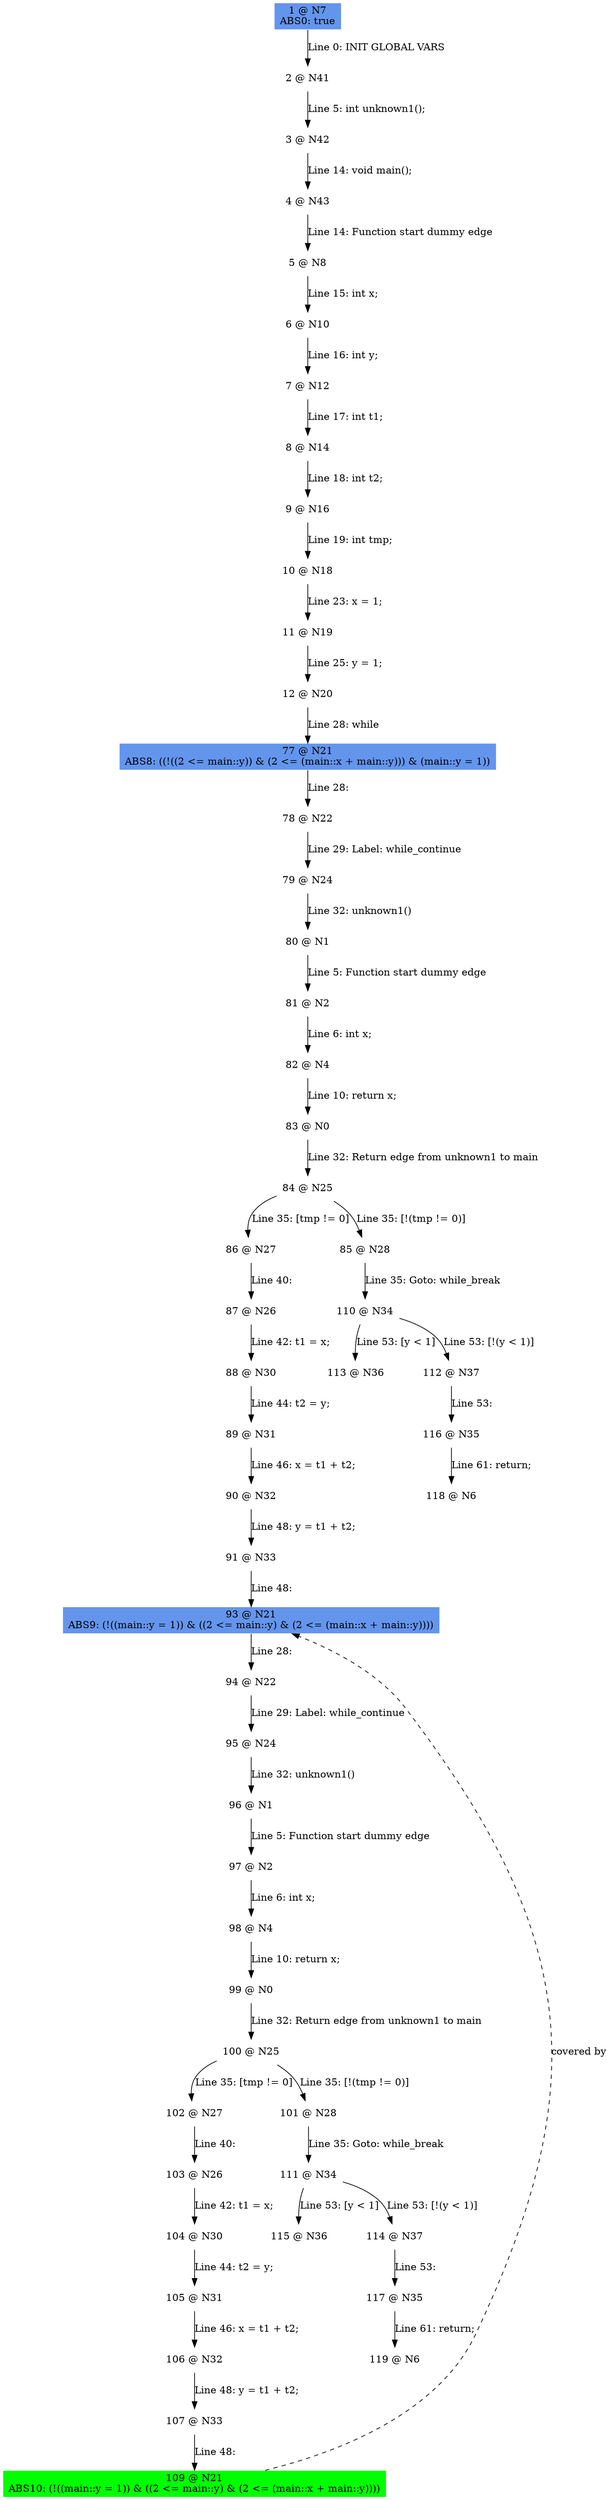 digraph ARG {
node [style="filled" shape="box" color="white"]
1 [fillcolor="cornflowerblue" label="1 @ N7\nABS0: true" id="1"]
2 [label="2 @ N41" id="2"]
3 [label="3 @ N42" id="3"]
4 [label="4 @ N43" id="4"]
5 [label="5 @ N8" id="5"]
6 [label="6 @ N10" id="6"]
7 [label="7 @ N12" id="7"]
8 [label="8 @ N14" id="8"]
9 [label="9 @ N16" id="9"]
10 [label="10 @ N18" id="10"]
11 [label="11 @ N19" id="11"]
12 [label="12 @ N20" id="12"]
77 [fillcolor="cornflowerblue" label="77 @ N21\nABS8: ((!((2 <= main::y)) & (2 <= (main::x + main::y))) & (main::y = 1))" id="77"]
78 [label="78 @ N22" id="78"]
79 [label="79 @ N24" id="79"]
80 [label="80 @ N1" id="80"]
81 [label="81 @ N2" id="81"]
82 [label="82 @ N4" id="82"]
83 [label="83 @ N0" id="83"]
84 [label="84 @ N25" id="84"]
86 [label="86 @ N27" id="86"]
87 [label="87 @ N26" id="87"]
88 [label="88 @ N30" id="88"]
89 [label="89 @ N31" id="89"]
90 [label="90 @ N32" id="90"]
91 [label="91 @ N33" id="91"]
93 [fillcolor="cornflowerblue" label="93 @ N21\nABS9: (!((main::y = 1)) & ((2 <= main::y) & (2 <= (main::x + main::y))))" id="93"]
94 [label="94 @ N22" id="94"]
95 [label="95 @ N24" id="95"]
96 [label="96 @ N1" id="96"]
97 [label="97 @ N2" id="97"]
98 [label="98 @ N4" id="98"]
99 [label="99 @ N0" id="99"]
100 [label="100 @ N25" id="100"]
102 [label="102 @ N27" id="102"]
103 [label="103 @ N26" id="103"]
104 [label="104 @ N30" id="104"]
105 [label="105 @ N31" id="105"]
106 [label="106 @ N32" id="106"]
107 [label="107 @ N33" id="107"]
109 [fillcolor="green" label="109 @ N21\nABS10: (!((main::y = 1)) & ((2 <= main::y) & (2 <= (main::x + main::y))))" id="109"]
101 [label="101 @ N28" id="101"]
111 [label="111 @ N34" id="111"]
115 [label="115 @ N36" id="115"]
114 [label="114 @ N37" id="114"]
117 [label="117 @ N35" id="117"]
119 [label="119 @ N6" id="119"]
85 [label="85 @ N28" id="85"]
110 [label="110 @ N34" id="110"]
113 [label="113 @ N36" id="113"]
112 [label="112 @ N37" id="112"]
116 [label="116 @ N35" id="116"]
118 [label="118 @ N6" id="118"]
1 -> 2 [label="Line 0: INIT GLOBAL VARS" id="1 -> 2"]
2 -> 3 [label="Line 5: int unknown1();" id="2 -> 3"]
3 -> 4 [label="Line 14: void main();" id="3 -> 4"]
4 -> 5 [label="Line 14: Function start dummy edge" id="4 -> 5"]
5 -> 6 [label="Line 15: int x;" id="5 -> 6"]
6 -> 7 [label="Line 16: int y;" id="6 -> 7"]
7 -> 8 [label="Line 17: int t1;" id="7 -> 8"]
8 -> 9 [label="Line 18: int t2;" id="8 -> 9"]
9 -> 10 [label="Line 19: int tmp;" id="9 -> 10"]
10 -> 11 [label="Line 23: x = 1;" id="10 -> 11"]
11 -> 12 [label="Line 25: y = 1;" id="11 -> 12"]
12 -> 77 [label="Line 28: while" id="12 -> 77"]
77 -> 78 [label="Line 28: " id="77 -> 78"]
78 -> 79 [label="Line 29: Label: while_continue" id="78 -> 79"]
79 -> 80 [label="Line 32: unknown1()" id="79 -> 80"]
80 -> 81 [label="Line 5: Function start dummy edge" id="80 -> 81"]
81 -> 82 [label="Line 6: int x;" id="81 -> 82"]
82 -> 83 [label="Line 10: return x;" id="82 -> 83"]
83 -> 84 [label="Line 32: Return edge from unknown1 to main" id="83 -> 84"]
84 -> 85 [label="Line 35: [!(tmp != 0)]" id="84 -> 85"]
84 -> 86 [label="Line 35: [tmp != 0]" id="84 -> 86"]
86 -> 87 [label="Line 40: " id="86 -> 87"]
87 -> 88 [label="Line 42: t1 = x;" id="87 -> 88"]
88 -> 89 [label="Line 44: t2 = y;" id="88 -> 89"]
89 -> 90 [label="Line 46: x = t1 + t2;" id="89 -> 90"]
90 -> 91 [label="Line 48: y = t1 + t2;" id="90 -> 91"]
91 -> 93 [label="Line 48: " id="91 -> 93"]
109 -> 93 [style="dashed" weight="0" label="covered by"]
93 -> 94 [label="Line 28: " id="93 -> 94"]
94 -> 95 [label="Line 29: Label: while_continue" id="94 -> 95"]
95 -> 96 [label="Line 32: unknown1()" id="95 -> 96"]
96 -> 97 [label="Line 5: Function start dummy edge" id="96 -> 97"]
97 -> 98 [label="Line 6: int x;" id="97 -> 98"]
98 -> 99 [label="Line 10: return x;" id="98 -> 99"]
99 -> 100 [label="Line 32: Return edge from unknown1 to main" id="99 -> 100"]
100 -> 101 [label="Line 35: [!(tmp != 0)]" id="100 -> 101"]
100 -> 102 [label="Line 35: [tmp != 0]" id="100 -> 102"]
102 -> 103 [label="Line 40: " id="102 -> 103"]
103 -> 104 [label="Line 42: t1 = x;" id="103 -> 104"]
104 -> 105 [label="Line 44: t2 = y;" id="104 -> 105"]
105 -> 106 [label="Line 46: x = t1 + t2;" id="105 -> 106"]
106 -> 107 [label="Line 48: y = t1 + t2;" id="106 -> 107"]
107 -> 109 [label="Line 48: " id="107 -> 109"]
101 -> 111 [label="Line 35: Goto: while_break" id="101 -> 111"]
111 -> 114 [label="Line 53: [!(y < 1)]" id="111 -> 114"]
111 -> 115 [label="Line 53: [y < 1]" id="111 -> 115"]
114 -> 117 [label="Line 53: " id="114 -> 117"]
117 -> 119 [label="Line 61: return;" id="117 -> 119"]
85 -> 110 [label="Line 35: Goto: while_break" id="85 -> 110"]
110 -> 112 [label="Line 53: [!(y < 1)]" id="110 -> 112"]
110 -> 113 [label="Line 53: [y < 1]" id="110 -> 113"]
112 -> 116 [label="Line 53: " id="112 -> 116"]
116 -> 118 [label="Line 61: return;" id="116 -> 118"]
}
